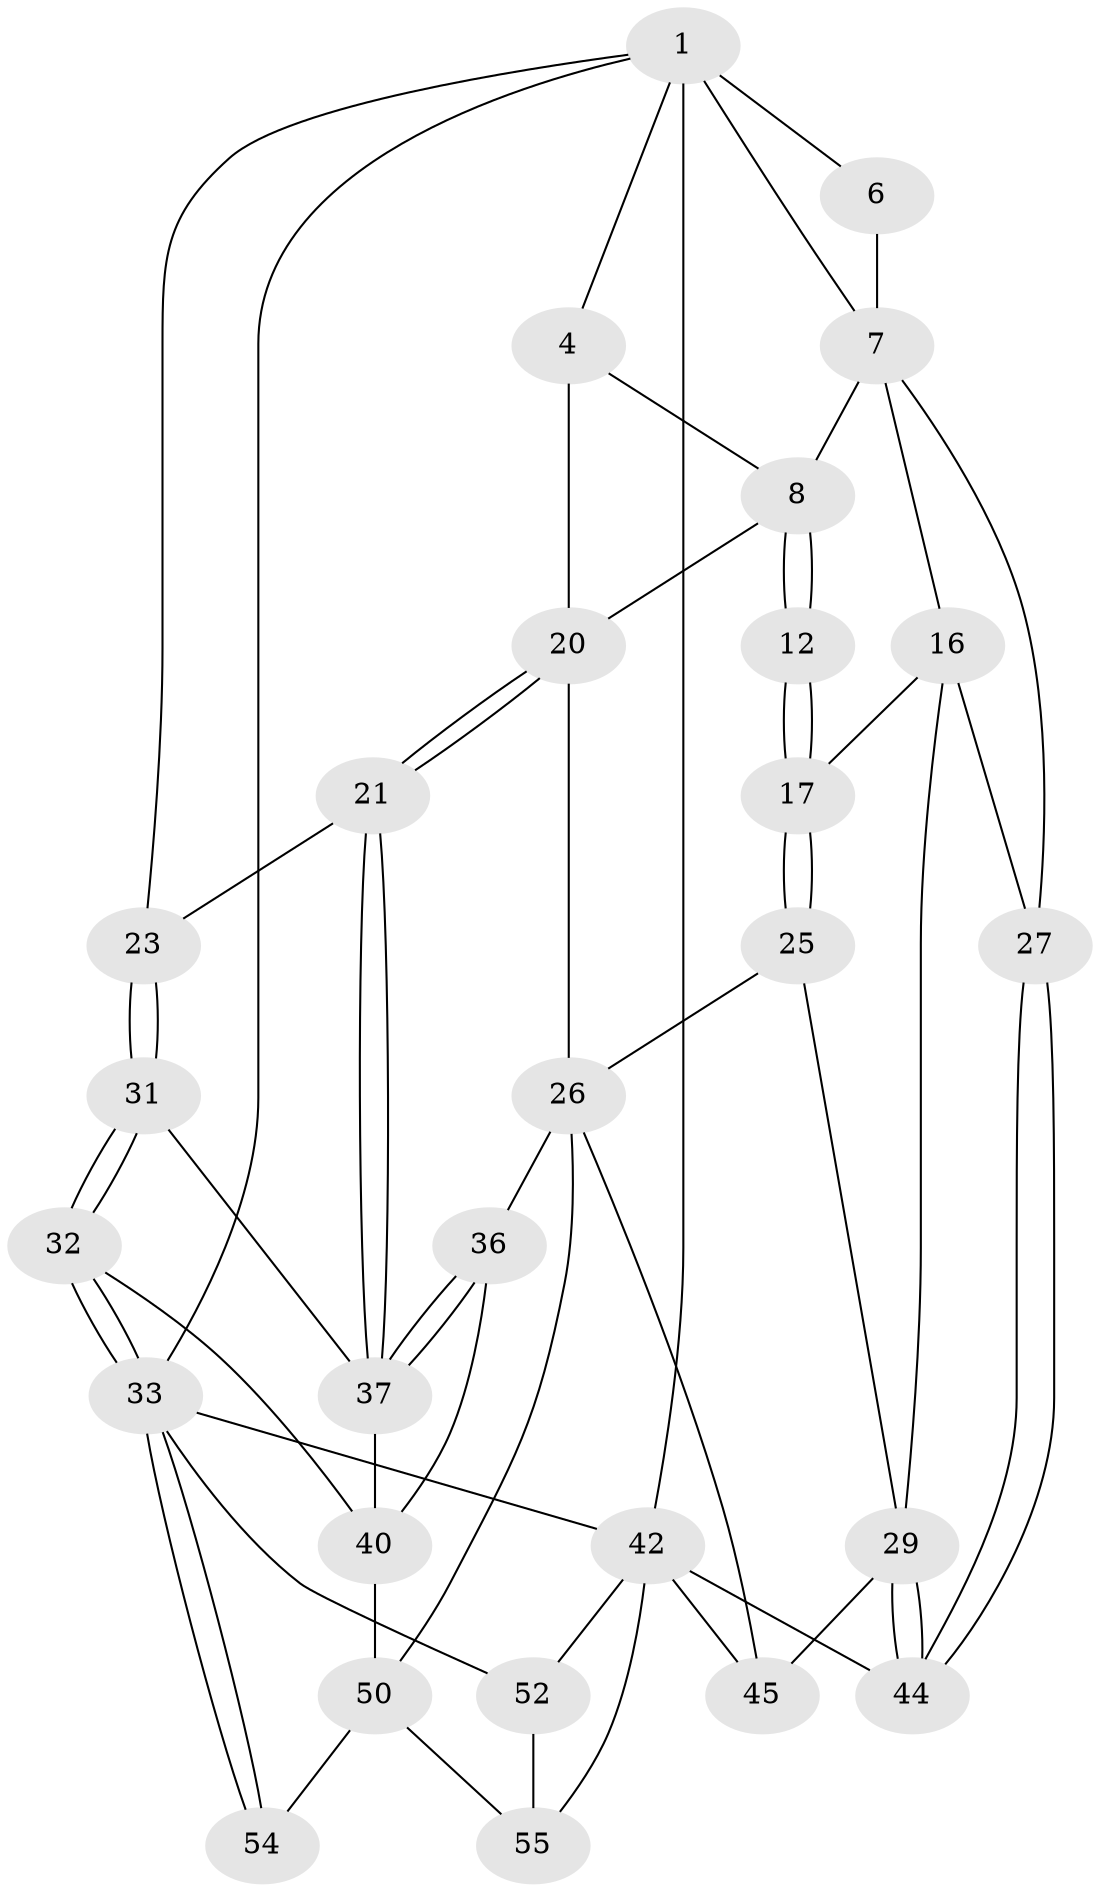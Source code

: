 // original degree distribution, {3: 0.03571428571428571, 5: 0.5357142857142857, 4: 0.23214285714285715, 6: 0.19642857142857142}
// Generated by graph-tools (version 1.1) at 2025/16/03/09/25 04:16:50]
// undirected, 28 vertices, 62 edges
graph export_dot {
graph [start="1"]
  node [color=gray90,style=filled];
  1 [pos="+0.43148568105749285+0",super="+2"];
  4 [pos="+0.15435287319374483+0.1918779315936852",super="+11+5"];
  6 [pos="+1+0"];
  7 [pos="+0.7533066576297581+0.1921185749178597",super="+15"];
  8 [pos="+0.664671009369286+0.1876014154860902",super="+9"];
  12 [pos="+0.4938278133428965+0.3806270944123116"];
  16 [pos="+0.6713918340686702+0.44650247816189453",super="+28"];
  17 [pos="+0.5375316106581611+0.4211952313749674"];
  20 [pos="+0.28210057786278847+0.400095176765832",super="+24"];
  21 [pos="+0.2057880627079822+0.4658753065894963",super="+22"];
  23 [pos="+0+0.2893189556730074"];
  25 [pos="+0.48976032037655903+0.6289899200383624"];
  26 [pos="+0.35583539719220225+0.5104825224833394",super="+35"];
  27 [pos="+0.7555669737822271+0.607890464122937"];
  29 [pos="+0.5046277941445663+0.6298499178187104",super="+30"];
  31 [pos="+0+0.6048231794729934"];
  32 [pos="+0+0.8101493043690895"];
  33 [pos="+0+1",super="+34"];
  36 [pos="+0.23944065467328027+0.6834088844971958"];
  37 [pos="+0.18013268410512906+0.5827360510221449",super="+38"];
  40 [pos="+0.058580234232381304+0.6771100410637266",super="+41"];
  42 [pos="+1+0.7783531101836856",super="+49+43"];
  44 [pos="+0.7597410809362808+0.6340082378791299"];
  45 [pos="+0.4301661171884272+0.8829751084675336"];
  50 [pos="+0.1252660183155507+0.7622672740007181",super="+51+53"];
  52 [pos="+0.6341663867764713+1",super="+56"];
  54 [pos="+0.1023397697896326+0.8950757933209653"];
  55 [pos="+0.43638894123286864+0.9216459270988077"];
  1 -- 6 [weight=2];
  1 -- 33;
  1 -- 4;
  1 -- 42 [weight=2];
  1 -- 23;
  1 -- 7;
  4 -- 20;
  4 -- 8 [weight=2];
  6 -- 7;
  7 -- 8;
  7 -- 16;
  7 -- 27;
  8 -- 12 [weight=2];
  8 -- 12;
  8 -- 20;
  12 -- 17;
  12 -- 17;
  16 -- 17;
  16 -- 27;
  16 -- 29;
  17 -- 25;
  17 -- 25;
  20 -- 21;
  20 -- 21;
  20 -- 26;
  21 -- 37 [weight=2];
  21 -- 37;
  21 -- 23;
  23 -- 31;
  23 -- 31;
  25 -- 26;
  25 -- 29;
  26 -- 50;
  26 -- 45;
  26 -- 36;
  27 -- 44;
  27 -- 44;
  29 -- 44;
  29 -- 44;
  29 -- 45;
  31 -- 32;
  31 -- 32;
  31 -- 37;
  32 -- 33;
  32 -- 33;
  32 -- 40;
  33 -- 54;
  33 -- 54;
  33 -- 52;
  33 -- 42;
  36 -- 37;
  36 -- 37;
  36 -- 40;
  37 -- 40;
  40 -- 50;
  42 -- 52 [weight=2];
  42 -- 55;
  42 -- 44;
  42 -- 45;
  50 -- 54 [weight=2];
  50 -- 55;
  52 -- 55;
}
